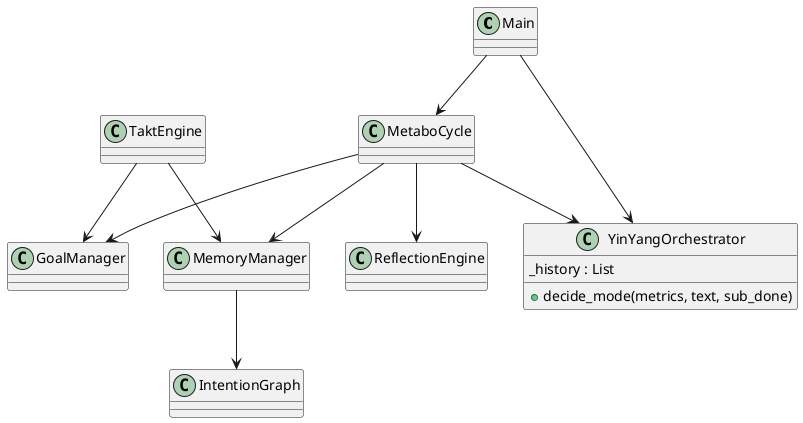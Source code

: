 @startuml
class Main
class MetaboCycle
class GoalManager
class MemoryManager
class IntentionGraph
class ReflectionEngine
class TaktEngine
class YinYangOrchestrator
YinYangOrchestrator : +decide_mode(metrics, text, sub_done)
YinYangOrchestrator : _history : List
Main --> MetaboCycle
MetaboCycle --> GoalManager
MetaboCycle --> MemoryManager
MetaboCycle --> ReflectionEngine
MetaboCycle --> YinYangOrchestrator
MemoryManager --> IntentionGraph
TaktEngine --> MemoryManager
TaktEngine --> GoalManager
Main --> YinYangOrchestrator
@enduml
